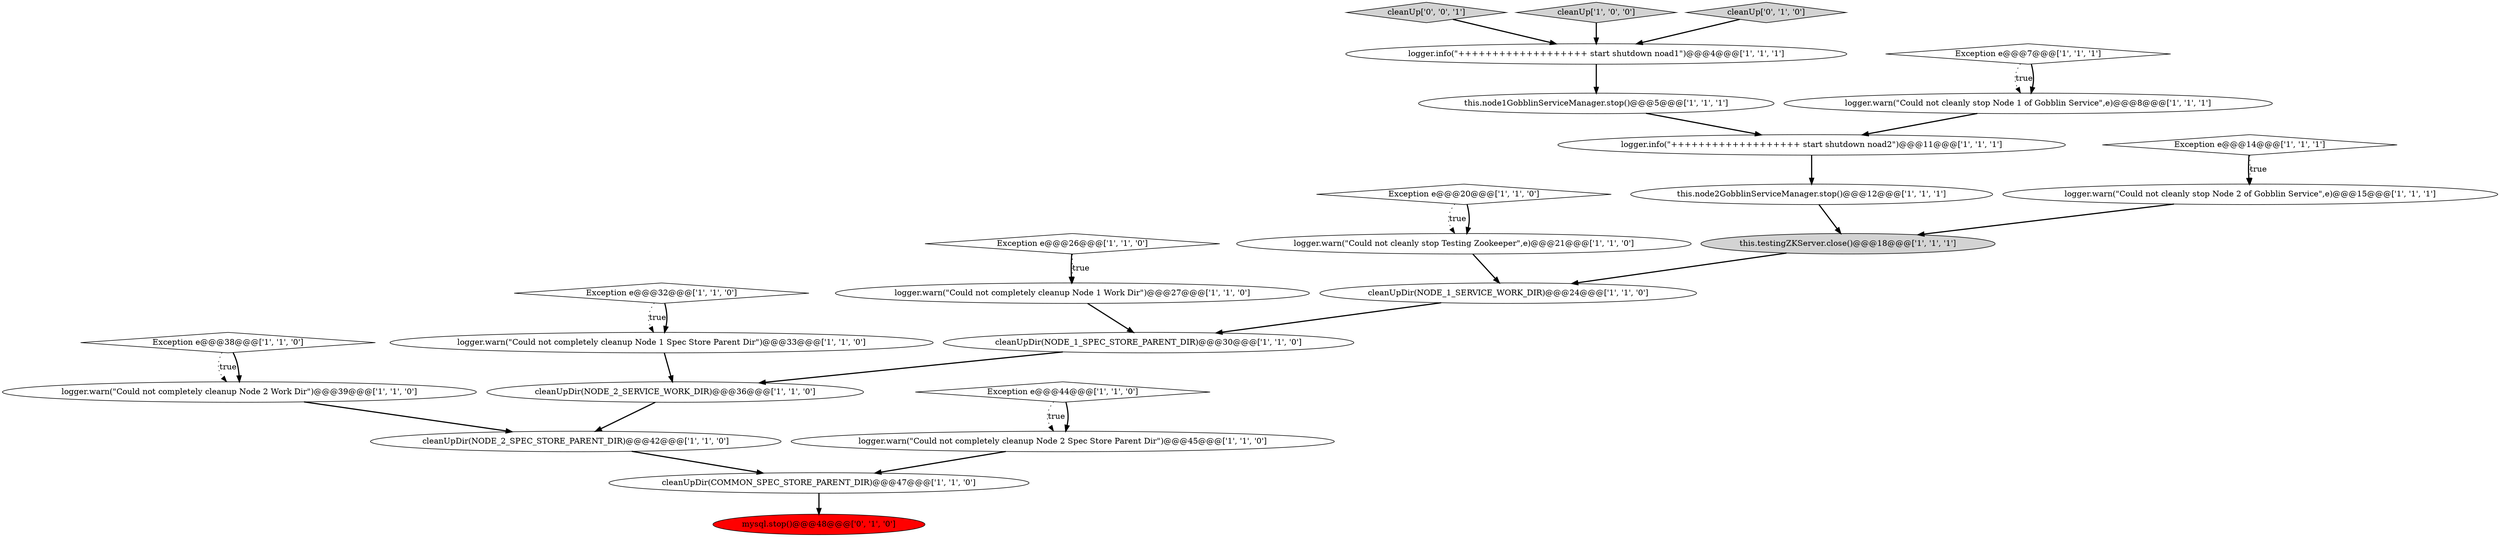 digraph {
27 [style = filled, label = "cleanUp['0', '0', '1']", fillcolor = lightgray, shape = diamond image = "AAA0AAABBB3BBB"];
21 [style = filled, label = "cleanUp['1', '0', '0']", fillcolor = lightgray, shape = diamond image = "AAA0AAABBB1BBB"];
19 [style = filled, label = "this.node1GobblinServiceManager.stop()@@@5@@@['1', '1', '1']", fillcolor = white, shape = ellipse image = "AAA0AAABBB1BBB"];
5 [style = filled, label = "Exception e@@@32@@@['1', '1', '0']", fillcolor = white, shape = diamond image = "AAA0AAABBB1BBB"];
20 [style = filled, label = "logger.warn(\"Could not completely cleanup Node 2 Work Dir\")@@@39@@@['1', '1', '0']", fillcolor = white, shape = ellipse image = "AAA0AAABBB1BBB"];
17 [style = filled, label = "Exception e@@@44@@@['1', '1', '0']", fillcolor = white, shape = diamond image = "AAA0AAABBB1BBB"];
18 [style = filled, label = "Exception e@@@26@@@['1', '1', '0']", fillcolor = white, shape = diamond image = "AAA0AAABBB1BBB"];
4 [style = filled, label = "logger.warn(\"Could not completely cleanup Node 1 Work Dir\")@@@27@@@['1', '1', '0']", fillcolor = white, shape = ellipse image = "AAA0AAABBB1BBB"];
1 [style = filled, label = "logger.warn(\"Could not completely cleanup Node 1 Spec Store Parent Dir\")@@@33@@@['1', '1', '0']", fillcolor = white, shape = ellipse image = "AAA0AAABBB1BBB"];
6 [style = filled, label = "cleanUpDir(NODE_2_SERVICE_WORK_DIR)@@@36@@@['1', '1', '0']", fillcolor = white, shape = ellipse image = "AAA0AAABBB1BBB"];
13 [style = filled, label = "logger.info(\"+++++++++++++++++++ start shutdown noad1\")@@@4@@@['1', '1', '1']", fillcolor = white, shape = ellipse image = "AAA0AAABBB1BBB"];
23 [style = filled, label = "cleanUpDir(NODE_1_SERVICE_WORK_DIR)@@@24@@@['1', '1', '0']", fillcolor = white, shape = ellipse image = "AAA0AAABBB1BBB"];
2 [style = filled, label = "logger.warn(\"Could not completely cleanup Node 2 Spec Store Parent Dir\")@@@45@@@['1', '1', '0']", fillcolor = white, shape = ellipse image = "AAA0AAABBB1BBB"];
7 [style = filled, label = "cleanUpDir(COMMON_SPEC_STORE_PARENT_DIR)@@@47@@@['1', '1', '0']", fillcolor = white, shape = ellipse image = "AAA0AAABBB1BBB"];
24 [style = filled, label = "cleanUpDir(NODE_2_SPEC_STORE_PARENT_DIR)@@@42@@@['1', '1', '0']", fillcolor = white, shape = ellipse image = "AAA0AAABBB1BBB"];
9 [style = filled, label = "logger.info(\"+++++++++++++++++++ start shutdown noad2\")@@@11@@@['1', '1', '1']", fillcolor = white, shape = ellipse image = "AAA0AAABBB1BBB"];
25 [style = filled, label = "mysql.stop()@@@48@@@['0', '1', '0']", fillcolor = red, shape = ellipse image = "AAA1AAABBB2BBB"];
12 [style = filled, label = "Exception e@@@14@@@['1', '1', '1']", fillcolor = white, shape = diamond image = "AAA0AAABBB1BBB"];
11 [style = filled, label = "this.testingZKServer.close()@@@18@@@['1', '1', '1']", fillcolor = lightgray, shape = ellipse image = "AAA0AAABBB1BBB"];
8 [style = filled, label = "logger.warn(\"Could not cleanly stop Node 1 of Gobblin Service\",e)@@@8@@@['1', '1', '1']", fillcolor = white, shape = ellipse image = "AAA0AAABBB1BBB"];
10 [style = filled, label = "logger.warn(\"Could not cleanly stop Testing Zookeeper\",e)@@@21@@@['1', '1', '0']", fillcolor = white, shape = ellipse image = "AAA0AAABBB1BBB"];
14 [style = filled, label = "cleanUpDir(NODE_1_SPEC_STORE_PARENT_DIR)@@@30@@@['1', '1', '0']", fillcolor = white, shape = ellipse image = "AAA0AAABBB1BBB"];
3 [style = filled, label = "this.node2GobblinServiceManager.stop()@@@12@@@['1', '1', '1']", fillcolor = white, shape = ellipse image = "AAA0AAABBB1BBB"];
16 [style = filled, label = "Exception e@@@20@@@['1', '1', '0']", fillcolor = white, shape = diamond image = "AAA0AAABBB1BBB"];
22 [style = filled, label = "Exception e@@@38@@@['1', '1', '0']", fillcolor = white, shape = diamond image = "AAA0AAABBB1BBB"];
0 [style = filled, label = "logger.warn(\"Could not cleanly stop Node 2 of Gobblin Service\",e)@@@15@@@['1', '1', '1']", fillcolor = white, shape = ellipse image = "AAA0AAABBB1BBB"];
15 [style = filled, label = "Exception e@@@7@@@['1', '1', '1']", fillcolor = white, shape = diamond image = "AAA0AAABBB1BBB"];
26 [style = filled, label = "cleanUp['0', '1', '0']", fillcolor = lightgray, shape = diamond image = "AAA0AAABBB2BBB"];
27->13 [style = bold, label=""];
4->14 [style = bold, label=""];
16->10 [style = bold, label=""];
5->1 [style = dotted, label="true"];
3->11 [style = bold, label=""];
0->11 [style = bold, label=""];
6->24 [style = bold, label=""];
12->0 [style = bold, label=""];
16->10 [style = dotted, label="true"];
26->13 [style = bold, label=""];
23->14 [style = bold, label=""];
5->1 [style = bold, label=""];
13->19 [style = bold, label=""];
1->6 [style = bold, label=""];
22->20 [style = dotted, label="true"];
15->8 [style = dotted, label="true"];
18->4 [style = bold, label=""];
17->2 [style = bold, label=""];
22->20 [style = bold, label=""];
19->9 [style = bold, label=""];
10->23 [style = bold, label=""];
8->9 [style = bold, label=""];
12->0 [style = dotted, label="true"];
9->3 [style = bold, label=""];
7->25 [style = bold, label=""];
17->2 [style = dotted, label="true"];
18->4 [style = dotted, label="true"];
2->7 [style = bold, label=""];
20->24 [style = bold, label=""];
24->7 [style = bold, label=""];
11->23 [style = bold, label=""];
15->8 [style = bold, label=""];
14->6 [style = bold, label=""];
21->13 [style = bold, label=""];
}
